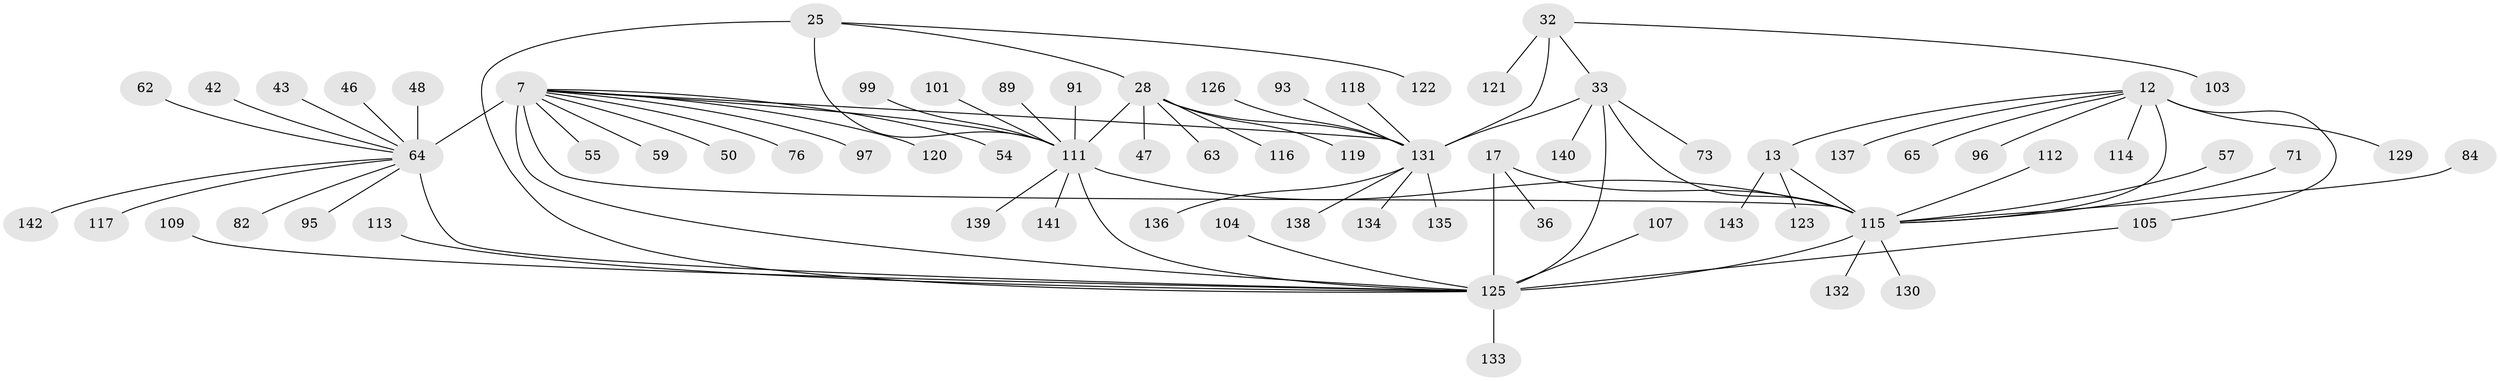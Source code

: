 // original degree distribution, {10: 0.02097902097902098, 11: 0.06993006993006994, 9: 0.03496503496503497, 8: 0.04895104895104895, 7: 0.04195804195804196, 13: 0.02097902097902098, 6: 0.006993006993006993, 1: 0.5734265734265734, 2: 0.16083916083916083, 5: 0.006993006993006993, 4: 0.006993006993006993, 3: 0.006993006993006993}
// Generated by graph-tools (version 1.1) at 2025/56/03/09/25 04:56:00]
// undirected, 71 vertices, 83 edges
graph export_dot {
graph [start="1"]
  node [color=gray90,style=filled];
  7 [super="+4"];
  12 [super="+11"];
  13 [super="+8"];
  17 [super="+16"];
  25 [super="+22"];
  28 [super="+26"];
  32 [super="+31"];
  33 [super="+29"];
  36;
  42;
  43;
  46;
  47;
  48;
  50;
  54;
  55;
  57;
  59;
  62;
  63;
  64 [super="+6+41"];
  65;
  71;
  73;
  76;
  82 [super="+75"];
  84;
  89;
  91 [super="+70"];
  93;
  95;
  96;
  97;
  99;
  101;
  103 [super="+69"];
  104;
  105;
  107;
  109;
  111 [super="+77+27+39+56+66+80+85+88"];
  112;
  113;
  114;
  115 [super="+61+98+14+10+44"];
  116;
  117;
  118;
  119;
  120;
  121 [super="+81"];
  122 [super="+94"];
  123;
  125 [super="+21+38+40+51+53+78+106+20+67+68+72+100+102"];
  126;
  129;
  130;
  131 [super="+110+92"];
  132 [super="+74"];
  133;
  134;
  135;
  136;
  137 [super="+58"];
  138;
  139 [super="+128"];
  140;
  141;
  142;
  143;
  7 -- 50;
  7 -- 59;
  7 -- 97;
  7 -- 76;
  7 -- 111 [weight=2];
  7 -- 54;
  7 -- 55;
  7 -- 120;
  7 -- 115;
  7 -- 125 [weight=3];
  7 -- 64 [weight=12];
  7 -- 131 [weight=2];
  12 -- 13 [weight=4];
  12 -- 65;
  12 -- 114;
  12 -- 129;
  12 -- 96;
  12 -- 105;
  12 -- 137;
  12 -- 115 [weight=7];
  13 -- 143;
  13 -- 123;
  13 -- 115 [weight=6];
  17 -- 36;
  17 -- 115;
  17 -- 125 [weight=10];
  25 -- 28 [weight=4];
  25 -- 122;
  25 -- 111 [weight=6];
  25 -- 125;
  28 -- 47;
  28 -- 119;
  28 -- 116;
  28 -- 63;
  28 -- 111 [weight=6];
  28 -- 131;
  32 -- 33 [weight=4];
  32 -- 103;
  32 -- 121;
  32 -- 131 [weight=6];
  33 -- 140;
  33 -- 73;
  33 -- 115;
  33 -- 125;
  33 -- 131 [weight=6];
  42 -- 64;
  43 -- 64;
  46 -- 64;
  48 -- 64;
  57 -- 115;
  62 -- 64;
  64 -- 142;
  64 -- 82;
  64 -- 117;
  64 -- 125;
  64 -- 95;
  71 -- 115;
  84 -- 115;
  89 -- 111;
  91 -- 111;
  93 -- 131;
  99 -- 111;
  101 -- 111;
  104 -- 125;
  105 -- 125;
  107 -- 125;
  109 -- 125;
  111 -- 139;
  111 -- 141;
  111 -- 115;
  111 -- 125;
  112 -- 115;
  113 -- 125;
  115 -- 130;
  115 -- 132;
  115 -- 125 [weight=3];
  118 -- 131;
  125 -- 133;
  126 -- 131;
  131 -- 134;
  131 -- 135;
  131 -- 136;
  131 -- 138;
}
